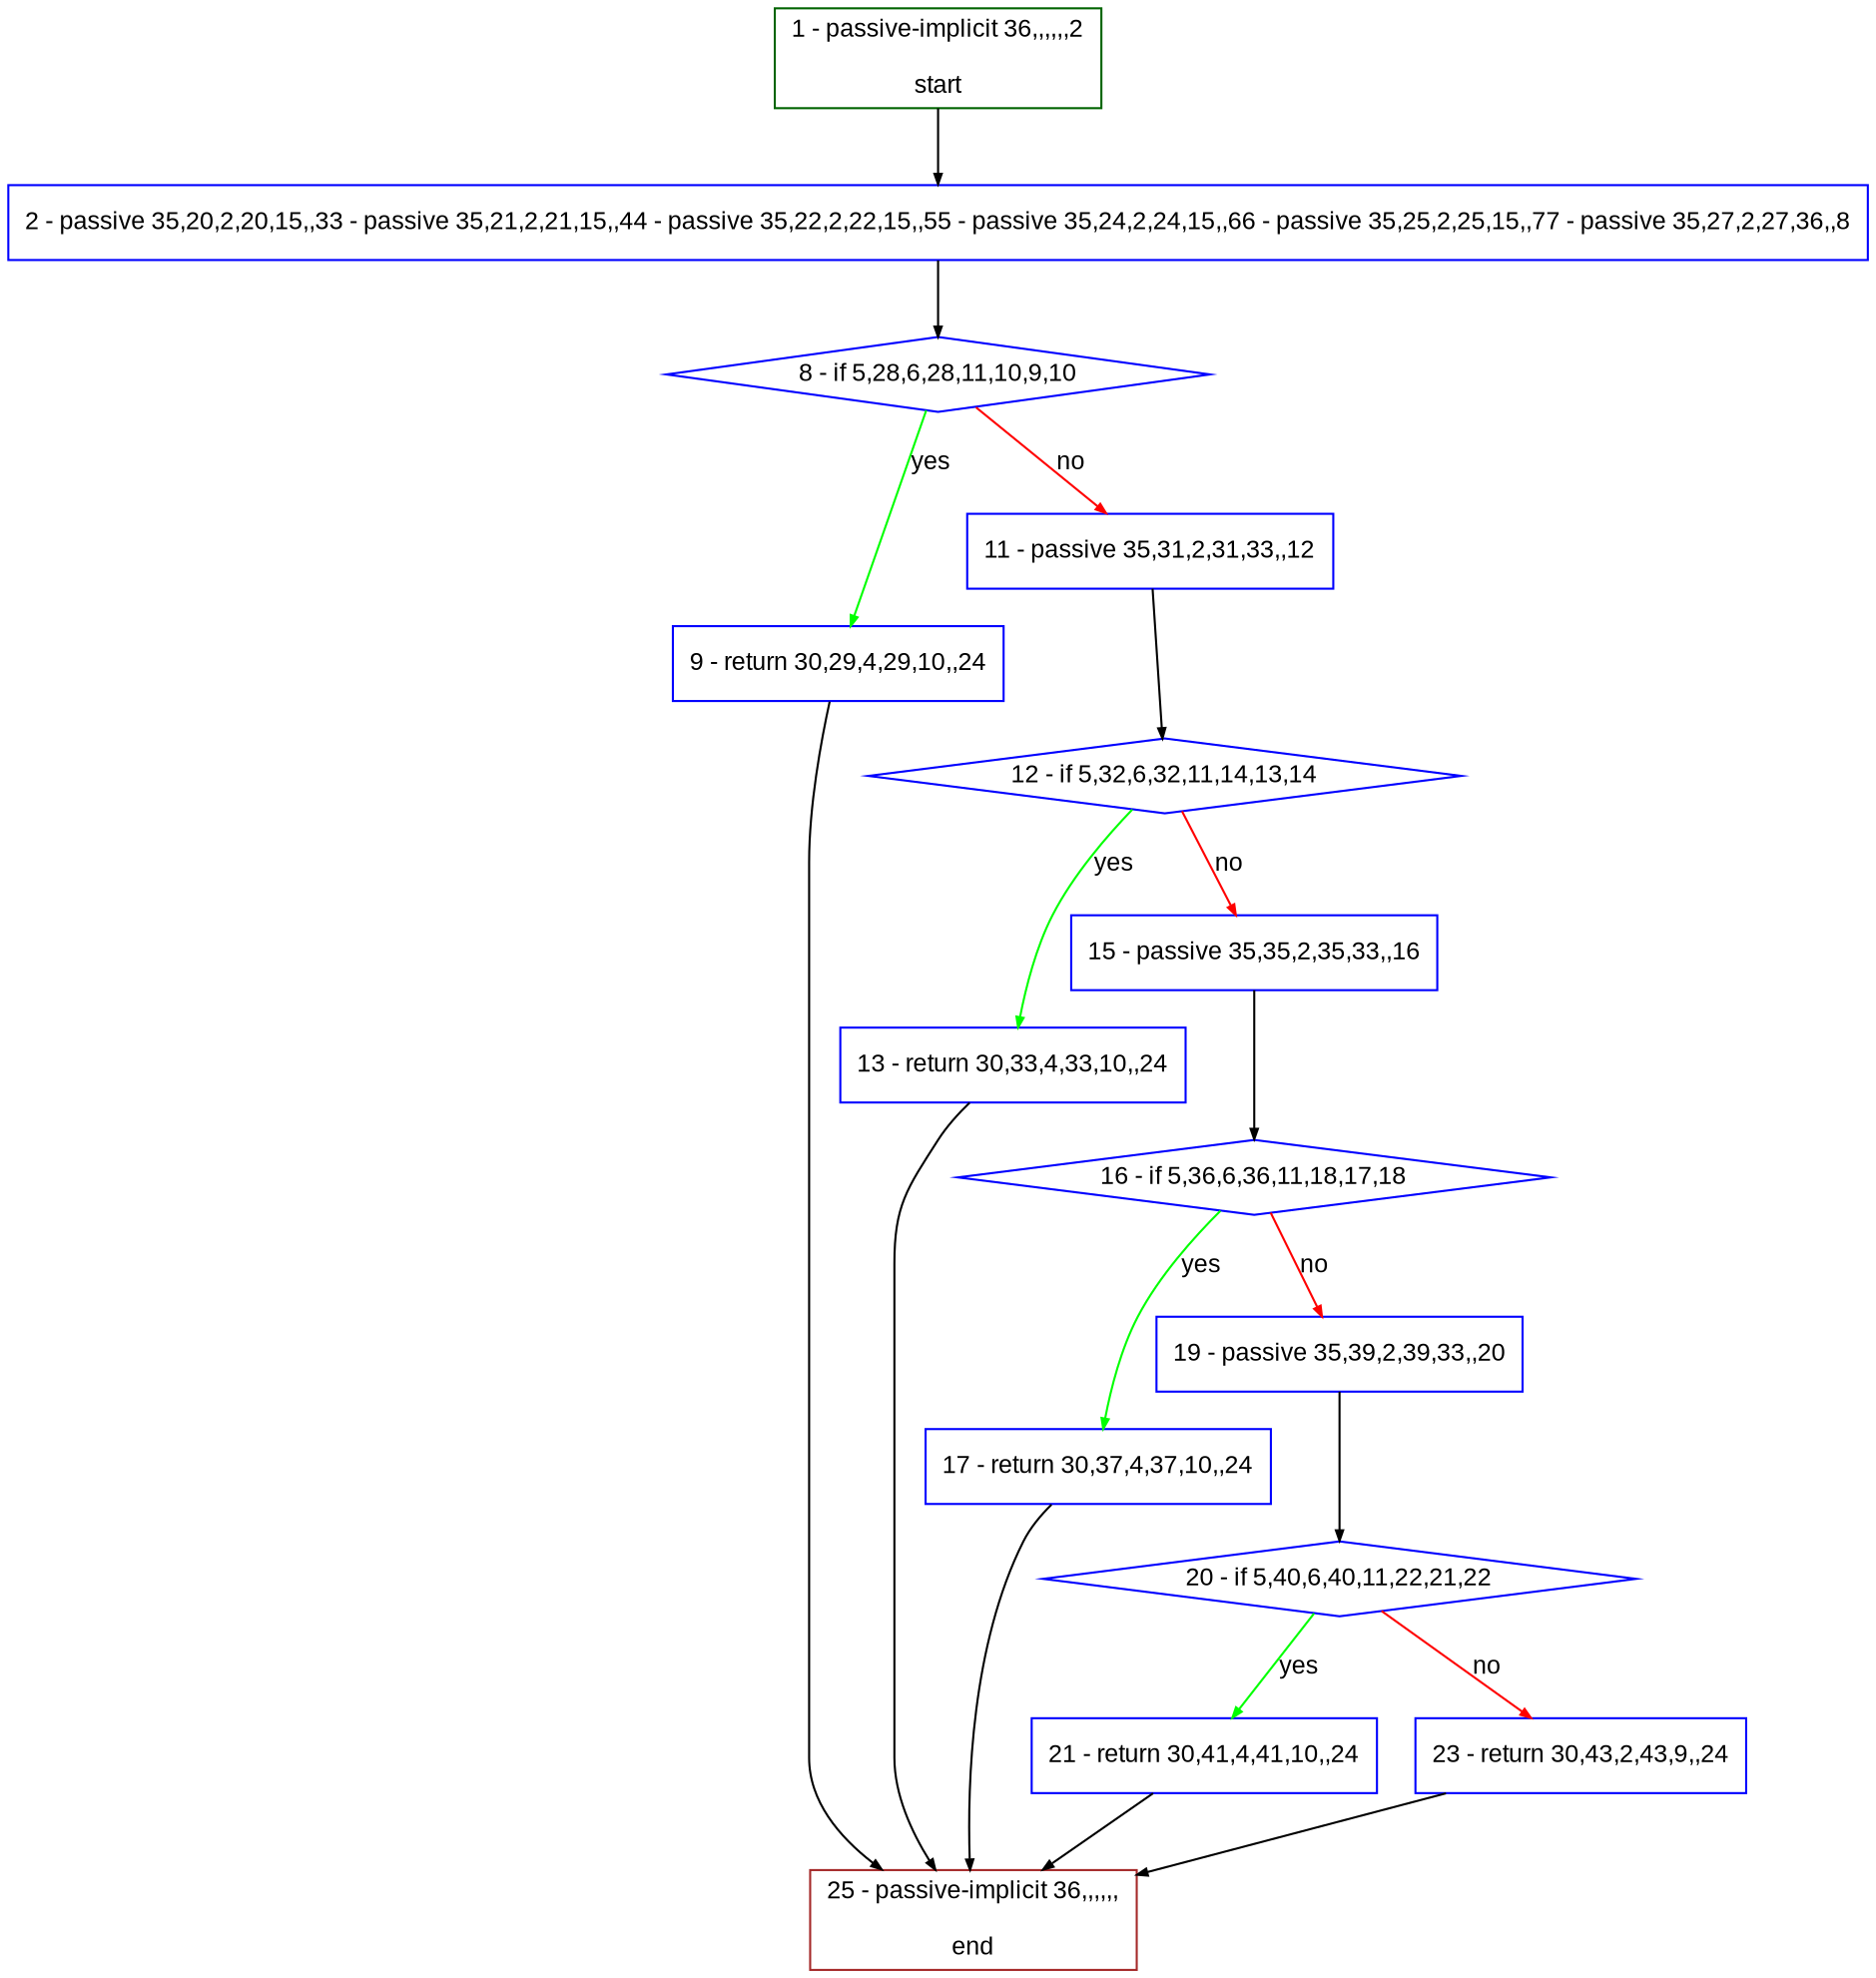 digraph "" {
  graph [bgcolor="white", fillcolor="#FFFFCC", pack="true", packmode="clust", fontname="Arial", label="", fontsize="12", compound="true", style="rounded,filled"];
  node [node_initialized="no", fillcolor="white", fontname="Arial", label="", color="grey", fontsize="12", fixedsize="false", compound="true", shape="rectangle", style="filled"];
  edge [arrowtail="none", lhead="", fontcolor="black", fontname="Arial", label="", color="black", fontsize="12", arrowhead="normal", arrowsize="0.5", compound="true", ltail="", dir="forward"];
  __N1 [fillcolor="#ffffff", label="2 - passive 35,20,2,20,15,,33 - passive 35,21,2,21,15,,44 - passive 35,22,2,22,15,,55 - passive 35,24,2,24,15,,66 - passive 35,25,2,25,15,,77 - passive 35,27,2,27,36,,8", color="#0000ff", shape="box", style="filled"];
  __N2 [fillcolor="#ffffff", label="1 - passive-implicit 36,,,,,,2\n\nstart", color="#006400", shape="box", style="filled"];
  __N3 [fillcolor="#ffffff", label="8 - if 5,28,6,28,11,10,9,10", color="#0000ff", shape="diamond", style="filled"];
  __N4 [fillcolor="#ffffff", label="9 - return 30,29,4,29,10,,24", color="#0000ff", shape="box", style="filled"];
  __N5 [fillcolor="#ffffff", label="11 - passive 35,31,2,31,33,,12", color="#0000ff", shape="box", style="filled"];
  __N6 [fillcolor="#ffffff", label="25 - passive-implicit 36,,,,,,\n\nend", color="#a52a2a", shape="box", style="filled"];
  __N7 [fillcolor="#ffffff", label="12 - if 5,32,6,32,11,14,13,14", color="#0000ff", shape="diamond", style="filled"];
  __N8 [fillcolor="#ffffff", label="13 - return 30,33,4,33,10,,24", color="#0000ff", shape="box", style="filled"];
  __N9 [fillcolor="#ffffff", label="15 - passive 35,35,2,35,33,,16", color="#0000ff", shape="box", style="filled"];
  __N10 [fillcolor="#ffffff", label="16 - if 5,36,6,36,11,18,17,18", color="#0000ff", shape="diamond", style="filled"];
  __N11 [fillcolor="#ffffff", label="17 - return 30,37,4,37,10,,24", color="#0000ff", shape="box", style="filled"];
  __N12 [fillcolor="#ffffff", label="19 - passive 35,39,2,39,33,,20", color="#0000ff", shape="box", style="filled"];
  __N13 [fillcolor="#ffffff", label="20 - if 5,40,6,40,11,22,21,22", color="#0000ff", shape="diamond", style="filled"];
  __N14 [fillcolor="#ffffff", label="21 - return 30,41,4,41,10,,24", color="#0000ff", shape="box", style="filled"];
  __N15 [fillcolor="#ffffff", label="23 - return 30,43,2,43,9,,24", color="#0000ff", shape="box", style="filled"];
  __N2 -> __N1 [arrowtail="none", color="#000000", label="", arrowhead="normal", dir="forward"];
  __N1 -> __N3 [arrowtail="none", color="#000000", label="", arrowhead="normal", dir="forward"];
  __N3 -> __N4 [arrowtail="none", color="#00ff00", label="yes", arrowhead="normal", dir="forward"];
  __N3 -> __N5 [arrowtail="none", color="#ff0000", label="no", arrowhead="normal", dir="forward"];
  __N4 -> __N6 [arrowtail="none", color="#000000", label="", arrowhead="normal", dir="forward"];
  __N5 -> __N7 [arrowtail="none", color="#000000", label="", arrowhead="normal", dir="forward"];
  __N7 -> __N8 [arrowtail="none", color="#00ff00", label="yes", arrowhead="normal", dir="forward"];
  __N7 -> __N9 [arrowtail="none", color="#ff0000", label="no", arrowhead="normal", dir="forward"];
  __N8 -> __N6 [arrowtail="none", color="#000000", label="", arrowhead="normal", dir="forward"];
  __N9 -> __N10 [arrowtail="none", color="#000000", label="", arrowhead="normal", dir="forward"];
  __N10 -> __N11 [arrowtail="none", color="#00ff00", label="yes", arrowhead="normal", dir="forward"];
  __N10 -> __N12 [arrowtail="none", color="#ff0000", label="no", arrowhead="normal", dir="forward"];
  __N11 -> __N6 [arrowtail="none", color="#000000", label="", arrowhead="normal", dir="forward"];
  __N12 -> __N13 [arrowtail="none", color="#000000", label="", arrowhead="normal", dir="forward"];
  __N13 -> __N14 [arrowtail="none", color="#00ff00", label="yes", arrowhead="normal", dir="forward"];
  __N13 -> __N15 [arrowtail="none", color="#ff0000", label="no", arrowhead="normal", dir="forward"];
  __N14 -> __N6 [arrowtail="none", color="#000000", label="", arrowhead="normal", dir="forward"];
  __N15 -> __N6 [arrowtail="none", color="#000000", label="", arrowhead="normal", dir="forward"];
}
